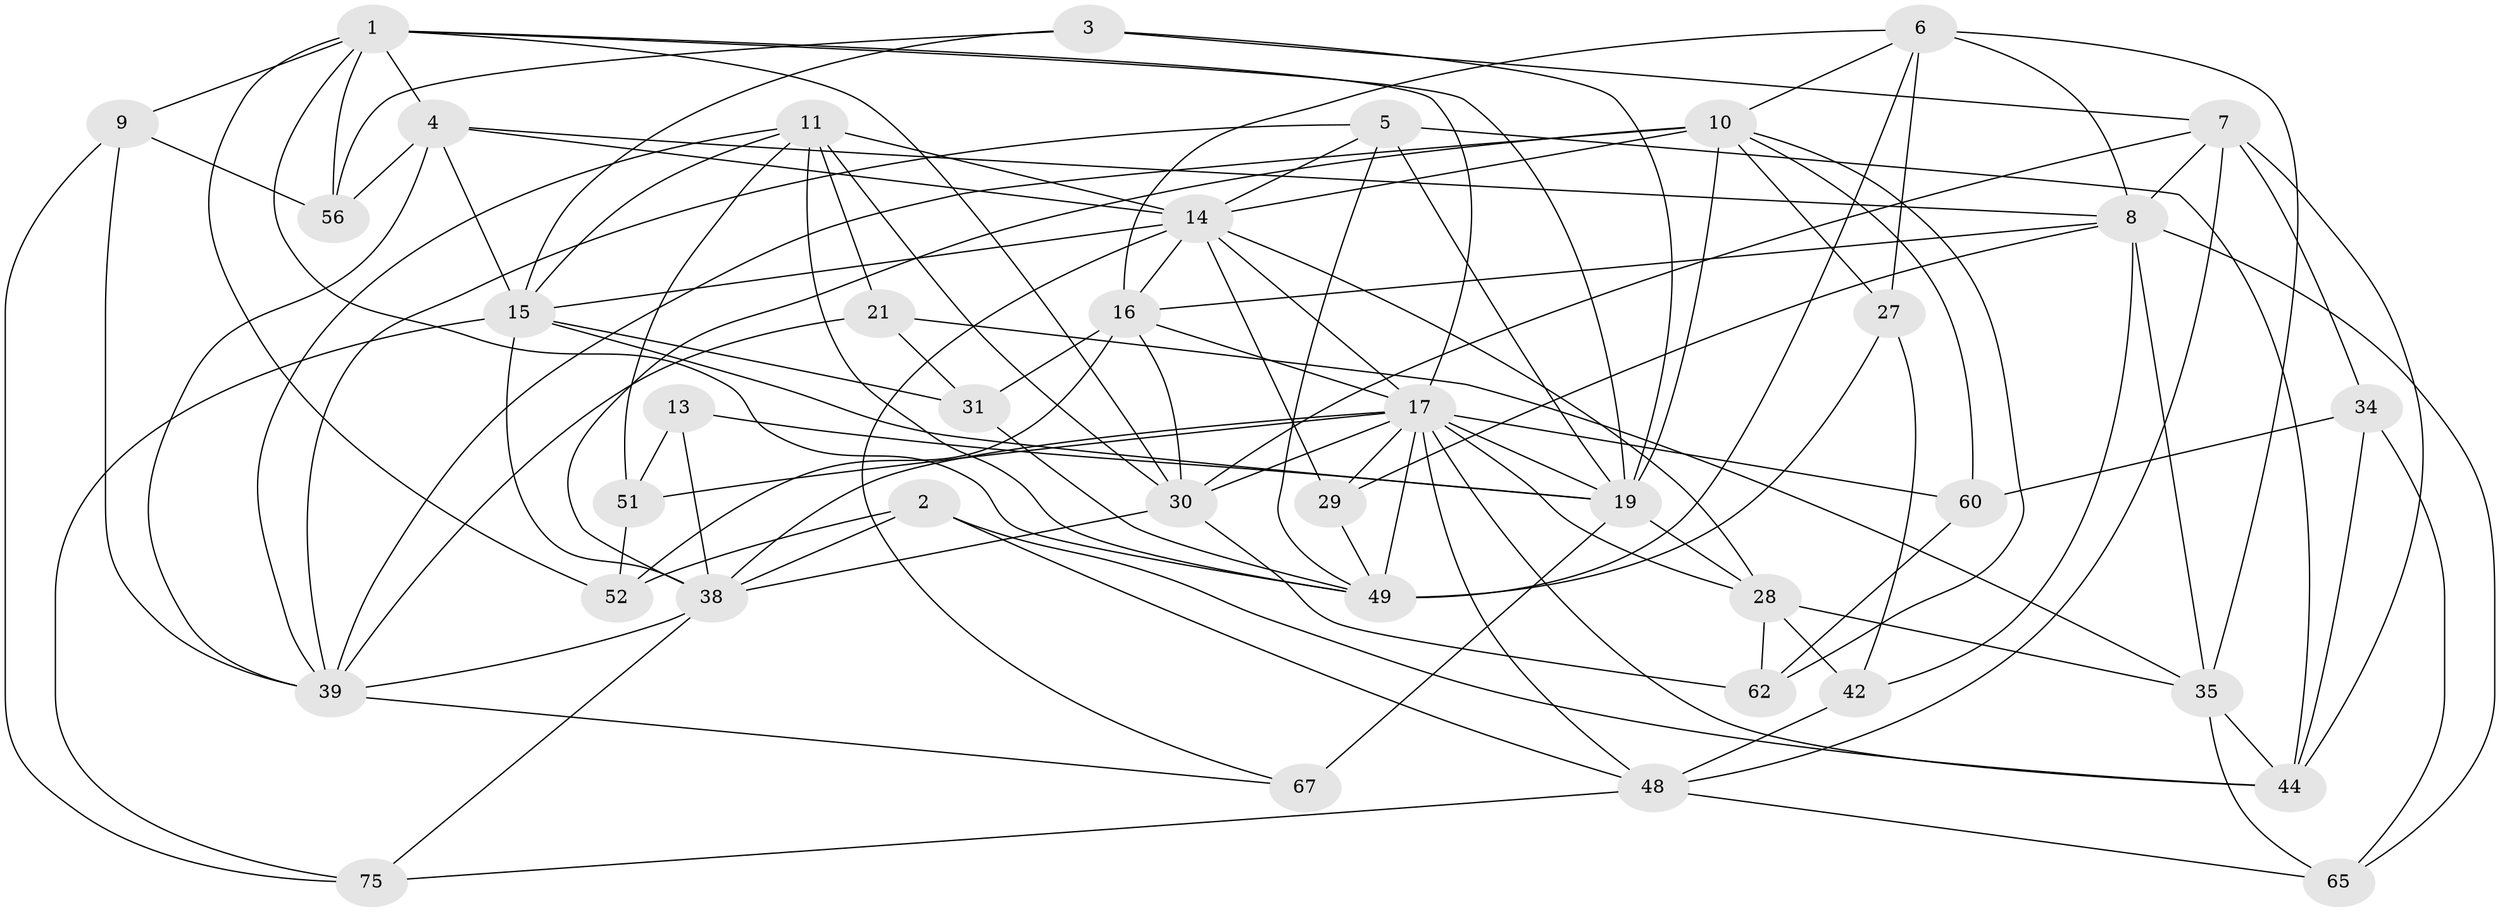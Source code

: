 // original degree distribution, {4: 1.0}
// Generated by graph-tools (version 1.1) at 2025/16/03/09/25 04:16:17]
// undirected, 39 vertices, 113 edges
graph export_dot {
graph [start="1"]
  node [color=gray90,style=filled];
  1 [super="+53+25"];
  2;
  3;
  4 [super="+36"];
  5 [super="+24"];
  6 [super="+72"];
  7 [super="+18"];
  8 [super="+41"];
  9;
  10 [super="+32+69"];
  11 [super="+12"];
  13;
  14 [super="+22"];
  15 [super="+40+66"];
  16 [super="+50"];
  17 [super="+37+33+20"];
  19 [super="+71+26"];
  21;
  27;
  28 [super="+70"];
  29;
  30 [super="+76+46"];
  31;
  34;
  35 [super="+73"];
  38 [super="+74"];
  39 [super="+59+43"];
  42;
  44 [super="+47"];
  48 [super="+61"];
  49 [super="+54"];
  51;
  52;
  56;
  60;
  62;
  65;
  67;
  75;
  1 -- 52;
  1 -- 56;
  1 -- 9;
  1 -- 19;
  1 -- 30;
  1 -- 49;
  1 -- 4;
  1 -- 17;
  2 -- 52;
  2 -- 48;
  2 -- 38;
  2 -- 44;
  3 -- 56;
  3 -- 7;
  3 -- 15;
  3 -- 19;
  4 -- 56;
  4 -- 14;
  4 -- 8;
  4 -- 39;
  4 -- 15;
  5 -- 14;
  5 -- 39;
  5 -- 19 [weight=2];
  5 -- 49;
  5 -- 44;
  6 -- 16;
  6 -- 49;
  6 -- 27;
  6 -- 35;
  6 -- 10;
  6 -- 8;
  7 -- 48;
  7 -- 30;
  7 -- 34;
  7 -- 44;
  7 -- 8;
  8 -- 29;
  8 -- 42;
  8 -- 65;
  8 -- 35;
  8 -- 16;
  9 -- 56;
  9 -- 75;
  9 -- 39;
  10 -- 62;
  10 -- 38;
  10 -- 27;
  10 -- 60;
  10 -- 14;
  10 -- 19;
  10 -- 39;
  11 -- 39;
  11 -- 30 [weight=2];
  11 -- 49;
  11 -- 51;
  11 -- 21;
  11 -- 14;
  11 -- 15;
  13 -- 51;
  13 -- 19 [weight=2];
  13 -- 38;
  14 -- 28;
  14 -- 67;
  14 -- 16;
  14 -- 29;
  14 -- 17;
  14 -- 15;
  15 -- 31;
  15 -- 75;
  15 -- 19;
  15 -- 38;
  16 -- 52;
  16 -- 30;
  16 -- 31;
  16 -- 17 [weight=2];
  17 -- 51;
  17 -- 48;
  17 -- 28;
  17 -- 30;
  17 -- 49;
  17 -- 38;
  17 -- 29;
  17 -- 19;
  17 -- 60;
  17 -- 44;
  19 -- 67 [weight=2];
  19 -- 28;
  21 -- 31;
  21 -- 35;
  21 -- 39;
  27 -- 42;
  27 -- 49;
  28 -- 62;
  28 -- 42;
  28 -- 35;
  29 -- 49;
  30 -- 62;
  30 -- 38;
  31 -- 49;
  34 -- 65;
  34 -- 44;
  34 -- 60;
  35 -- 44;
  35 -- 65;
  38 -- 39;
  38 -- 75;
  39 -- 67;
  42 -- 48;
  48 -- 65;
  48 -- 75;
  51 -- 52;
  60 -- 62;
}
